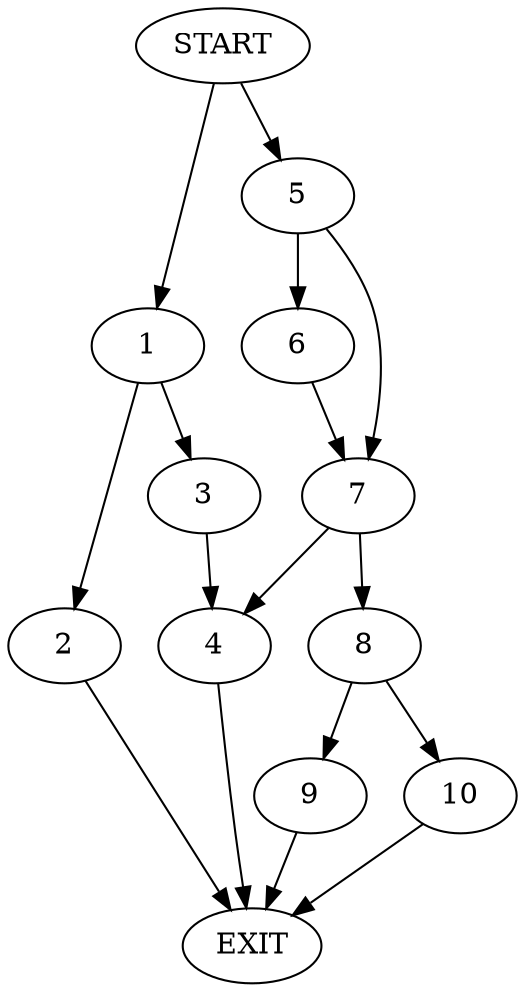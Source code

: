 digraph {
0 [label="START"]
11 [label="EXIT"]
0 -> 1
1 -> 2
1 -> 3
3 -> 4
2 -> 11
4 -> 11
0 -> 5
5 -> 6
5 -> 7
6 -> 7
7 -> 8
7 -> 4
8 -> 9
8 -> 10
9 -> 11
10 -> 11
}
